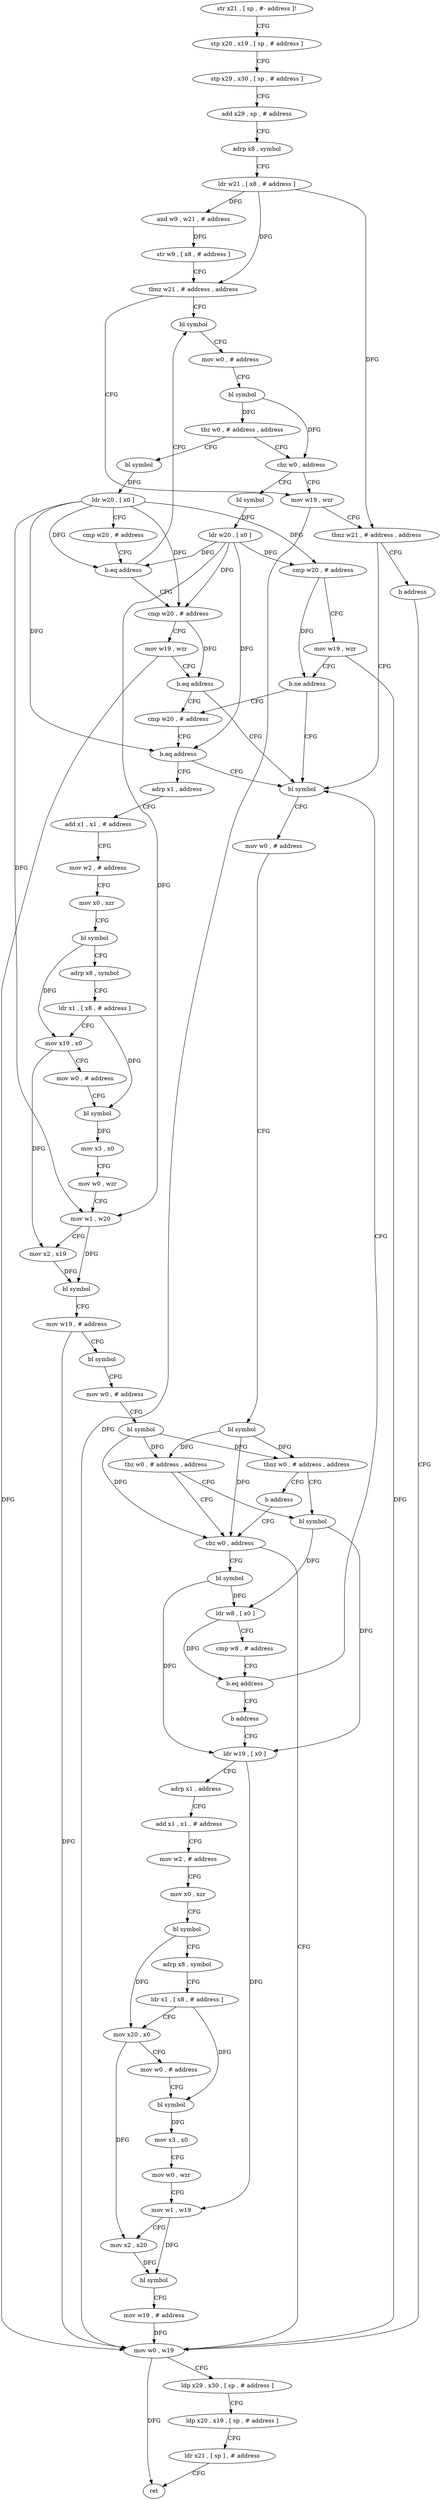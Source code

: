 digraph "func" {
"4212852" [label = "str x21 , [ sp , #- address ]!" ]
"4212856" [label = "stp x20 , x19 , [ sp , # address ]" ]
"4212860" [label = "stp x29 , x30 , [ sp , # address ]" ]
"4212864" [label = "add x29 , sp , # address" ]
"4212868" [label = "adrp x8 , symbol" ]
"4212872" [label = "ldr w21 , [ x8 , # address ]" ]
"4212876" [label = "and w9 , w21 , # address" ]
"4212880" [label = "str w9 , [ x8 , # address ]" ]
"4212884" [label = "tbnz w21 , # address , address" ]
"4212900" [label = "bl symbol" ]
"4212888" [label = "mov w19 , wzr" ]
"4212904" [label = "mov w0 , # address" ]
"4212908" [label = "bl symbol" ]
"4212912" [label = "tbz w0 , # address , address" ]
"4213036" [label = "cbz w0 , address" ]
"4212916" [label = "bl symbol" ]
"4212892" [label = "tbnz w21 , # address , address" ]
"4213060" [label = "bl symbol" ]
"4212896" [label = "b address" ]
"4213040" [label = "bl symbol" ]
"4212920" [label = "ldr w20 , [ x0 ]" ]
"4212924" [label = "cmp w20 , # address" ]
"4212928" [label = "b.eq address" ]
"4212932" [label = "cmp w20 , # address" ]
"4213064" [label = "mov w0 , # address" ]
"4213068" [label = "bl symbol" ]
"4213072" [label = "tbz w0 , # address , address" ]
"4213096" [label = "cbz w0 , address" ]
"4213076" [label = "bl symbol" ]
"4213172" [label = "mov w0 , w19" ]
"4213044" [label = "ldr w20 , [ x0 ]" ]
"4213048" [label = "cmp w20 , # address" ]
"4213052" [label = "mov w19 , wzr" ]
"4213056" [label = "b.ne address" ]
"4212944" [label = "cmp w20 , # address" ]
"4212936" [label = "mov w19 , wzr" ]
"4212940" [label = "b.eq address" ]
"4213100" [label = "bl symbol" ]
"4213080" [label = "ldr w8 , [ x0 ]" ]
"4213084" [label = "cmp w8 , # address" ]
"4213088" [label = "b.eq address" ]
"4213092" [label = "b address" ]
"4213176" [label = "ldp x29 , x30 , [ sp , # address ]" ]
"4213180" [label = "ldp x20 , x19 , [ sp , # address ]" ]
"4213184" [label = "ldr x21 , [ sp ] , # address" ]
"4213188" [label = "ret" ]
"4212948" [label = "b.eq address" ]
"4212952" [label = "adrp x1 , address" ]
"4213104" [label = "ldr w19 , [ x0 ]" ]
"4212956" [label = "add x1 , x1 , # address" ]
"4212960" [label = "mov w2 , # address" ]
"4212964" [label = "mov x0 , xzr" ]
"4212968" [label = "bl symbol" ]
"4212972" [label = "adrp x8 , symbol" ]
"4212976" [label = "ldr x1 , [ x8 , # address ]" ]
"4212980" [label = "mov x19 , x0" ]
"4212984" [label = "mov w0 , # address" ]
"4212988" [label = "bl symbol" ]
"4212992" [label = "mov x3 , x0" ]
"4212996" [label = "mov w0 , wzr" ]
"4213000" [label = "mov w1 , w20" ]
"4213004" [label = "mov x2 , x19" ]
"4213008" [label = "bl symbol" ]
"4213012" [label = "mov w19 , # address" ]
"4213016" [label = "bl symbol" ]
"4213020" [label = "mov w0 , # address" ]
"4213024" [label = "bl symbol" ]
"4213028" [label = "tbnz w0 , # address , address" ]
"4213032" [label = "b address" ]
"4213108" [label = "adrp x1 , address" ]
"4213112" [label = "add x1 , x1 , # address" ]
"4213116" [label = "mov w2 , # address" ]
"4213120" [label = "mov x0 , xzr" ]
"4213124" [label = "bl symbol" ]
"4213128" [label = "adrp x8 , symbol" ]
"4213132" [label = "ldr x1 , [ x8 , # address ]" ]
"4213136" [label = "mov x20 , x0" ]
"4213140" [label = "mov w0 , # address" ]
"4213144" [label = "bl symbol" ]
"4213148" [label = "mov x3 , x0" ]
"4213152" [label = "mov w0 , wzr" ]
"4213156" [label = "mov w1 , w19" ]
"4213160" [label = "mov x2 , x20" ]
"4213164" [label = "bl symbol" ]
"4213168" [label = "mov w19 , # address" ]
"4212852" -> "4212856" [ label = "CFG" ]
"4212856" -> "4212860" [ label = "CFG" ]
"4212860" -> "4212864" [ label = "CFG" ]
"4212864" -> "4212868" [ label = "CFG" ]
"4212868" -> "4212872" [ label = "CFG" ]
"4212872" -> "4212876" [ label = "DFG" ]
"4212872" -> "4212884" [ label = "DFG" ]
"4212872" -> "4212892" [ label = "DFG" ]
"4212876" -> "4212880" [ label = "DFG" ]
"4212880" -> "4212884" [ label = "CFG" ]
"4212884" -> "4212900" [ label = "CFG" ]
"4212884" -> "4212888" [ label = "CFG" ]
"4212900" -> "4212904" [ label = "CFG" ]
"4212888" -> "4212892" [ label = "CFG" ]
"4212888" -> "4213172" [ label = "DFG" ]
"4212904" -> "4212908" [ label = "CFG" ]
"4212908" -> "4212912" [ label = "DFG" ]
"4212908" -> "4213036" [ label = "DFG" ]
"4212912" -> "4213036" [ label = "CFG" ]
"4212912" -> "4212916" [ label = "CFG" ]
"4213036" -> "4212888" [ label = "CFG" ]
"4213036" -> "4213040" [ label = "CFG" ]
"4212916" -> "4212920" [ label = "DFG" ]
"4212892" -> "4213060" [ label = "CFG" ]
"4212892" -> "4212896" [ label = "CFG" ]
"4213060" -> "4213064" [ label = "CFG" ]
"4212896" -> "4213172" [ label = "CFG" ]
"4213040" -> "4213044" [ label = "DFG" ]
"4212920" -> "4212924" [ label = "CFG" ]
"4212920" -> "4212928" [ label = "DFG" ]
"4212920" -> "4213048" [ label = "DFG" ]
"4212920" -> "4212932" [ label = "DFG" ]
"4212920" -> "4212948" [ label = "DFG" ]
"4212920" -> "4213000" [ label = "DFG" ]
"4212924" -> "4212928" [ label = "CFG" ]
"4212928" -> "4212900" [ label = "CFG" ]
"4212928" -> "4212932" [ label = "CFG" ]
"4212932" -> "4212936" [ label = "CFG" ]
"4212932" -> "4212940" [ label = "DFG" ]
"4213064" -> "4213068" [ label = "CFG" ]
"4213068" -> "4213072" [ label = "DFG" ]
"4213068" -> "4213096" [ label = "DFG" ]
"4213068" -> "4213028" [ label = "DFG" ]
"4213072" -> "4213096" [ label = "CFG" ]
"4213072" -> "4213076" [ label = "CFG" ]
"4213096" -> "4213172" [ label = "CFG" ]
"4213096" -> "4213100" [ label = "CFG" ]
"4213076" -> "4213080" [ label = "DFG" ]
"4213076" -> "4213104" [ label = "DFG" ]
"4213172" -> "4213176" [ label = "CFG" ]
"4213172" -> "4213188" [ label = "DFG" ]
"4213044" -> "4213048" [ label = "DFG" ]
"4213044" -> "4212928" [ label = "DFG" ]
"4213044" -> "4212932" [ label = "DFG" ]
"4213044" -> "4212948" [ label = "DFG" ]
"4213044" -> "4213000" [ label = "DFG" ]
"4213048" -> "4213052" [ label = "CFG" ]
"4213048" -> "4213056" [ label = "DFG" ]
"4213052" -> "4213056" [ label = "CFG" ]
"4213052" -> "4213172" [ label = "DFG" ]
"4213056" -> "4212944" [ label = "CFG" ]
"4213056" -> "4213060" [ label = "CFG" ]
"4212944" -> "4212948" [ label = "CFG" ]
"4212936" -> "4212940" [ label = "CFG" ]
"4212936" -> "4213172" [ label = "DFG" ]
"4212940" -> "4213060" [ label = "CFG" ]
"4212940" -> "4212944" [ label = "CFG" ]
"4213100" -> "4213104" [ label = "DFG" ]
"4213100" -> "4213080" [ label = "DFG" ]
"4213080" -> "4213084" [ label = "CFG" ]
"4213080" -> "4213088" [ label = "DFG" ]
"4213084" -> "4213088" [ label = "CFG" ]
"4213088" -> "4213060" [ label = "CFG" ]
"4213088" -> "4213092" [ label = "CFG" ]
"4213092" -> "4213104" [ label = "CFG" ]
"4213176" -> "4213180" [ label = "CFG" ]
"4213180" -> "4213184" [ label = "CFG" ]
"4213184" -> "4213188" [ label = "CFG" ]
"4212948" -> "4213060" [ label = "CFG" ]
"4212948" -> "4212952" [ label = "CFG" ]
"4212952" -> "4212956" [ label = "CFG" ]
"4213104" -> "4213108" [ label = "CFG" ]
"4213104" -> "4213156" [ label = "DFG" ]
"4212956" -> "4212960" [ label = "CFG" ]
"4212960" -> "4212964" [ label = "CFG" ]
"4212964" -> "4212968" [ label = "CFG" ]
"4212968" -> "4212972" [ label = "CFG" ]
"4212968" -> "4212980" [ label = "DFG" ]
"4212972" -> "4212976" [ label = "CFG" ]
"4212976" -> "4212980" [ label = "CFG" ]
"4212976" -> "4212988" [ label = "DFG" ]
"4212980" -> "4212984" [ label = "CFG" ]
"4212980" -> "4213004" [ label = "DFG" ]
"4212984" -> "4212988" [ label = "CFG" ]
"4212988" -> "4212992" [ label = "DFG" ]
"4212992" -> "4212996" [ label = "CFG" ]
"4212996" -> "4213000" [ label = "CFG" ]
"4213000" -> "4213004" [ label = "CFG" ]
"4213000" -> "4213008" [ label = "DFG" ]
"4213004" -> "4213008" [ label = "DFG" ]
"4213008" -> "4213012" [ label = "CFG" ]
"4213012" -> "4213016" [ label = "CFG" ]
"4213012" -> "4213172" [ label = "DFG" ]
"4213016" -> "4213020" [ label = "CFG" ]
"4213020" -> "4213024" [ label = "CFG" ]
"4213024" -> "4213028" [ label = "DFG" ]
"4213024" -> "4213072" [ label = "DFG" ]
"4213024" -> "4213096" [ label = "DFG" ]
"4213028" -> "4213076" [ label = "CFG" ]
"4213028" -> "4213032" [ label = "CFG" ]
"4213032" -> "4213096" [ label = "CFG" ]
"4213108" -> "4213112" [ label = "CFG" ]
"4213112" -> "4213116" [ label = "CFG" ]
"4213116" -> "4213120" [ label = "CFG" ]
"4213120" -> "4213124" [ label = "CFG" ]
"4213124" -> "4213128" [ label = "CFG" ]
"4213124" -> "4213136" [ label = "DFG" ]
"4213128" -> "4213132" [ label = "CFG" ]
"4213132" -> "4213136" [ label = "CFG" ]
"4213132" -> "4213144" [ label = "DFG" ]
"4213136" -> "4213140" [ label = "CFG" ]
"4213136" -> "4213160" [ label = "DFG" ]
"4213140" -> "4213144" [ label = "CFG" ]
"4213144" -> "4213148" [ label = "DFG" ]
"4213148" -> "4213152" [ label = "CFG" ]
"4213152" -> "4213156" [ label = "CFG" ]
"4213156" -> "4213160" [ label = "CFG" ]
"4213156" -> "4213164" [ label = "DFG" ]
"4213160" -> "4213164" [ label = "DFG" ]
"4213164" -> "4213168" [ label = "CFG" ]
"4213168" -> "4213172" [ label = "DFG" ]
}
